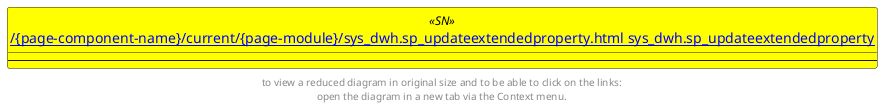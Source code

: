 @startuml
'Left to right direction
top to bottom direction
hide circle
'avoide "." issues:
set namespaceSeparator none


skinparam class {
  BackgroundColor White
  BackgroundColor<<FN>> Yellow
  BackgroundColor<<FS>> Yellow
  BackgroundColor<<FT>> LightGray
  BackgroundColor<<IF>> Yellow
  BackgroundColor<<IS>> Yellow
  BackgroundColor<<P>> Aqua
  BackgroundColor<<PC>> Aqua
  BackgroundColor<<SN>> Yellow
  BackgroundColor<<SO>> SlateBlue
  BackgroundColor<<TF>> LightGray
  BackgroundColor<<TR>> Tomato
  BackgroundColor<<U>> White
  BackgroundColor<<V>> WhiteSmoke
  BackgroundColor<<X>> Aqua
}


entity "[[{site-url}/{page-component-name}/current/{page-module}/sys_dwh.sp_updateextendedproperty.html sys_dwh.sp_updateextendedproperty]]" as sys_dwh.sp_updateextendedproperty << SN >> {
  --
}


footer
to view a reduced diagram in original size and to be able to click on the links:
open the diagram in a new tab via the Context menu.
end footer

@enduml

